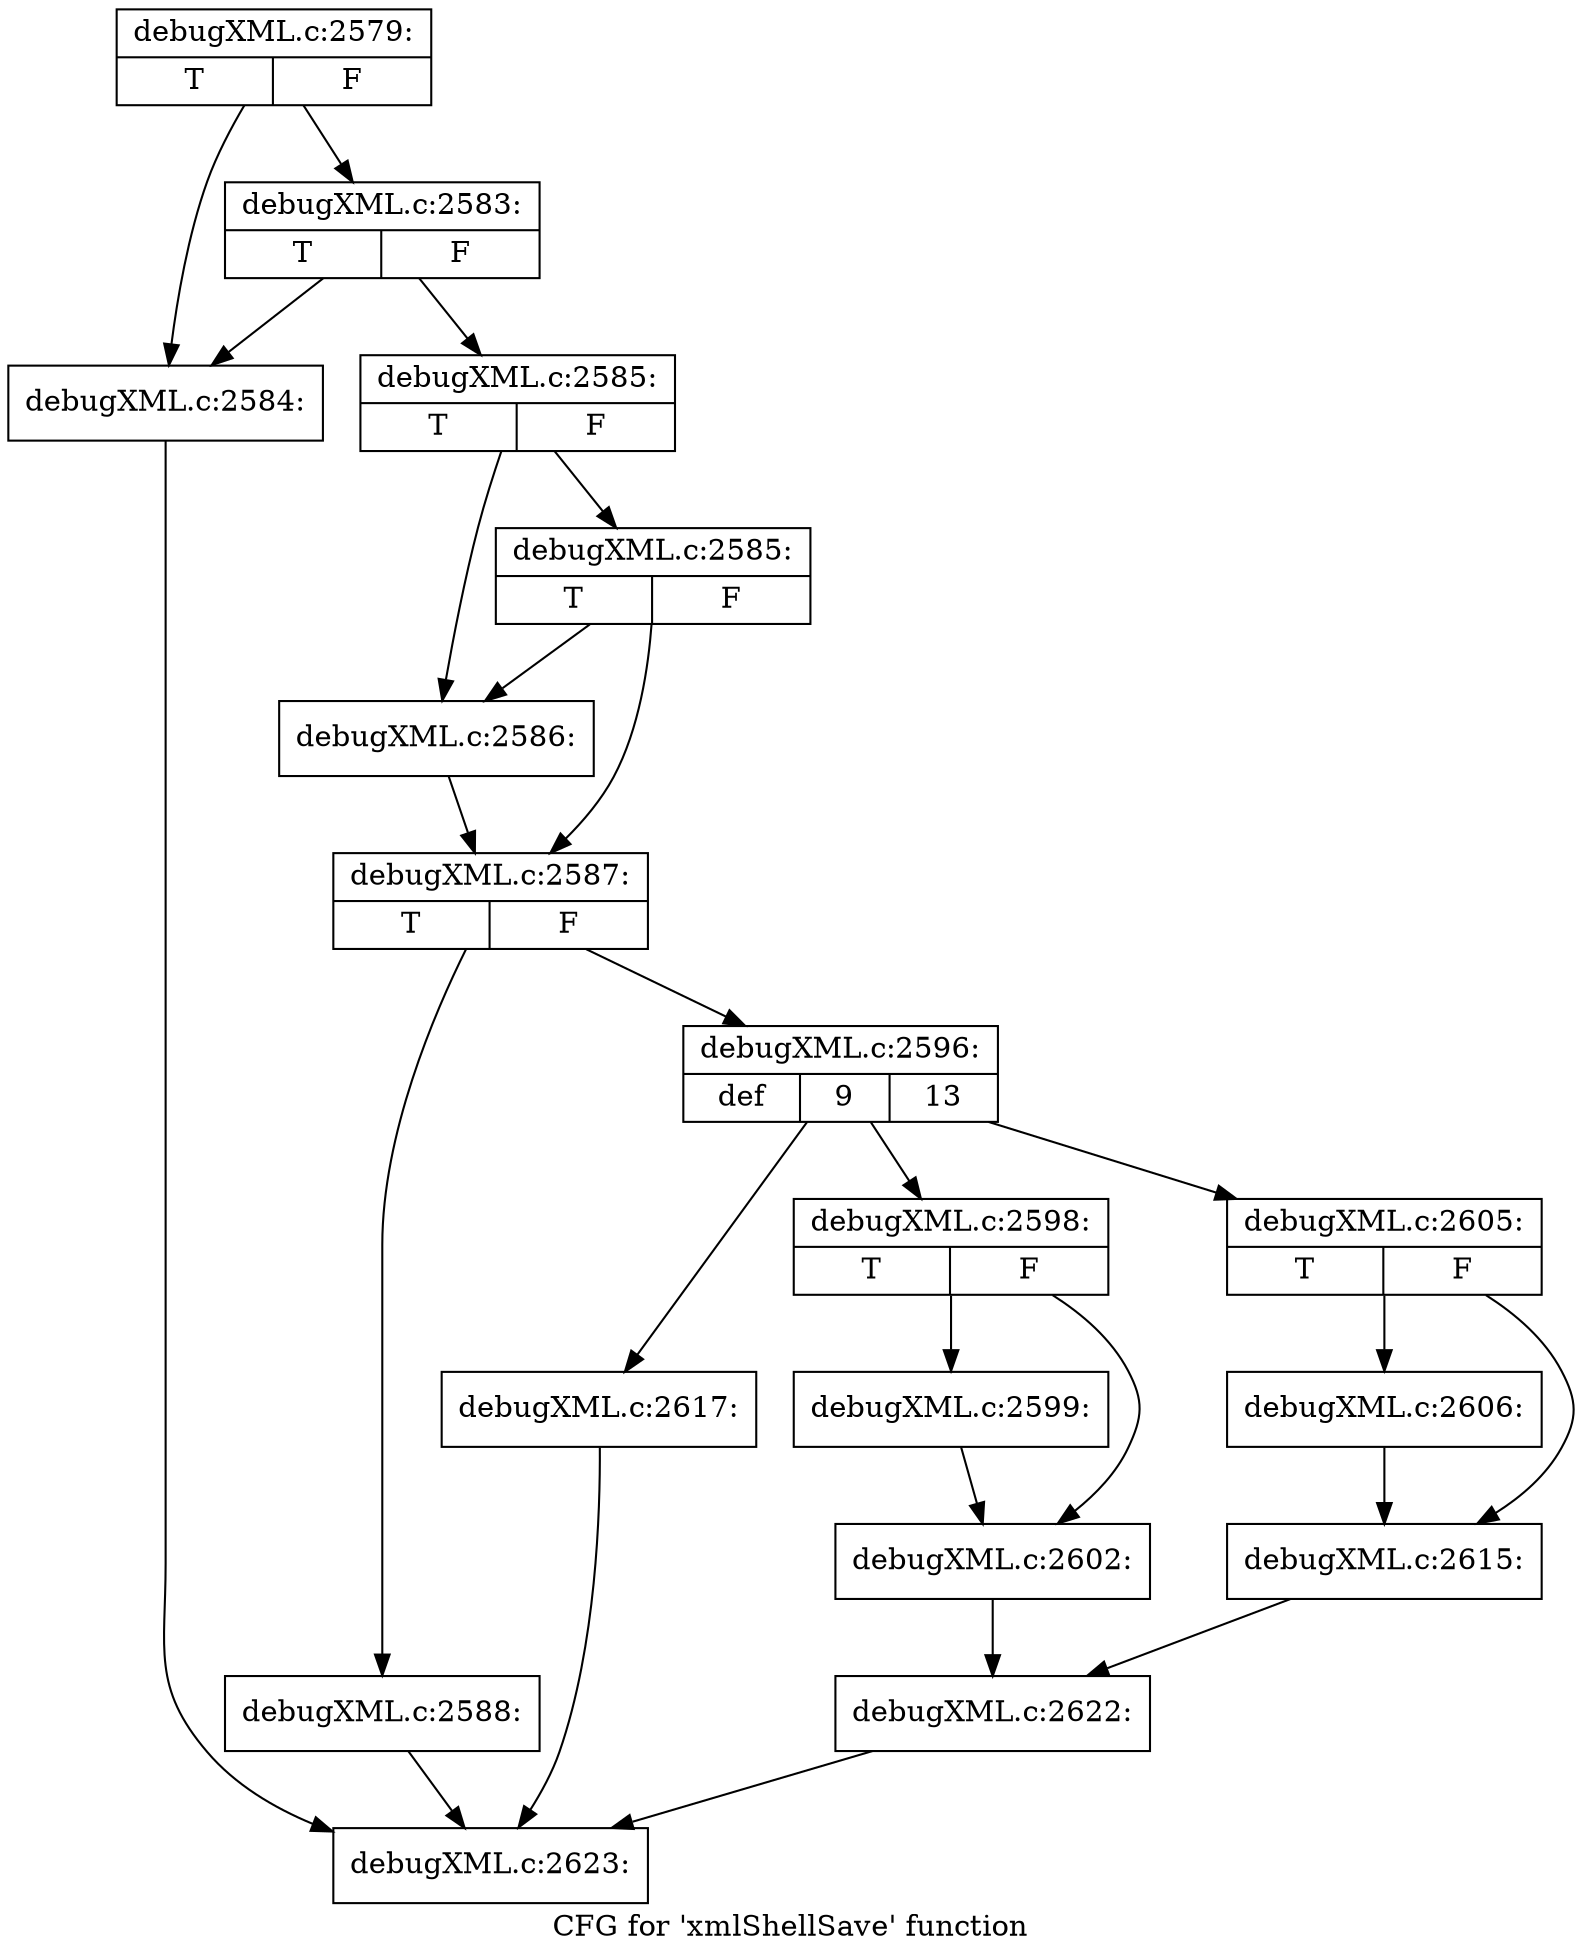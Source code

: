digraph "CFG for 'xmlShellSave' function" {
	label="CFG for 'xmlShellSave' function";

	Node0x4836410 [shape=record,label="{debugXML.c:2579:|{<s0>T|<s1>F}}"];
	Node0x4836410 -> Node0x49d10b0;
	Node0x4836410 -> Node0x49d1150;
	Node0x49d1150 [shape=record,label="{debugXML.c:2583:|{<s0>T|<s1>F}}"];
	Node0x49d1150 -> Node0x49d10b0;
	Node0x49d1150 -> Node0x49d1100;
	Node0x49d10b0 [shape=record,label="{debugXML.c:2584:}"];
	Node0x49d10b0 -> Node0x4836740;
	Node0x49d1100 [shape=record,label="{debugXML.c:2585:|{<s0>T|<s1>F}}"];
	Node0x49d1100 -> Node0x49d19a0;
	Node0x49d1100 -> Node0x49d1a40;
	Node0x49d1a40 [shape=record,label="{debugXML.c:2585:|{<s0>T|<s1>F}}"];
	Node0x49d1a40 -> Node0x49d19a0;
	Node0x49d1a40 -> Node0x49d19f0;
	Node0x49d19a0 [shape=record,label="{debugXML.c:2586:}"];
	Node0x49d19a0 -> Node0x49d19f0;
	Node0x49d19f0 [shape=record,label="{debugXML.c:2587:|{<s0>T|<s1>F}}"];
	Node0x49d19f0 -> Node0x49d2440;
	Node0x49d19f0 -> Node0x49d2490;
	Node0x49d2440 [shape=record,label="{debugXML.c:2588:}"];
	Node0x49d2440 -> Node0x4836740;
	Node0x49d2490 [shape=record,label="{debugXML.c:2596:|{<s0>def|<s1>9|<s2>13}}"];
	Node0x49d2490 -> Node0x49d2c20;
	Node0x49d2490 -> Node0x49d2f60;
	Node0x49d2490 -> Node0x49d3c90;
	Node0x49d2f60 [shape=record,label="{debugXML.c:2598:|{<s0>T|<s1>F}}"];
	Node0x49d2f60 -> Node0x49d3050;
	Node0x49d2f60 -> Node0x49d30a0;
	Node0x49d3050 [shape=record,label="{debugXML.c:2599:}"];
	Node0x49d3050 -> Node0x49d30a0;
	Node0x49d30a0 [shape=record,label="{debugXML.c:2602:}"];
	Node0x49d30a0 -> Node0x49d28e0;
	Node0x49d3c90 [shape=record,label="{debugXML.c:2605:|{<s0>T|<s1>F}}"];
	Node0x49d3c90 -> Node0x49d3d80;
	Node0x49d3c90 -> Node0x49d3dd0;
	Node0x49d3d80 [shape=record,label="{debugXML.c:2606:}"];
	Node0x49d3d80 -> Node0x49d3dd0;
	Node0x49d3dd0 [shape=record,label="{debugXML.c:2615:}"];
	Node0x49d3dd0 -> Node0x49d28e0;
	Node0x49d2c20 [shape=record,label="{debugXML.c:2617:}"];
	Node0x49d2c20 -> Node0x4836740;
	Node0x49d28e0 [shape=record,label="{debugXML.c:2622:}"];
	Node0x49d28e0 -> Node0x4836740;
	Node0x4836740 [shape=record,label="{debugXML.c:2623:}"];
}
